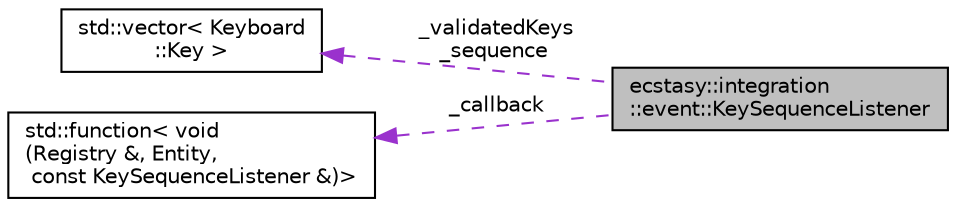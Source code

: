 digraph "ecstasy::integration::event::KeySequenceListener"
{
 // LATEX_PDF_SIZE
  edge [fontname="Helvetica",fontsize="10",labelfontname="Helvetica",labelfontsize="10"];
  node [fontname="Helvetica",fontsize="10",shape=record];
  rankdir="LR";
  Node1 [label="ecstasy::integration\l::event::KeySequenceListener",height=0.2,width=0.4,color="black", fillcolor="grey75", style="filled", fontcolor="black",tooltip="Listener of a key sequence."];
  Node2 -> Node1 [dir="back",color="darkorchid3",fontsize="10",style="dashed",label=" _validatedKeys\n_sequence" ,fontname="Helvetica"];
  Node2 [label="std::vector\< Keyboard\l::Key \>",height=0.2,width=0.4,color="black", fillcolor="white", style="filled",URL="/home/runner/work/ecstasy/ecstasy/doc/external/cppreference-doxygen-web.tag.xml$cpp/container/vector.html",tooltip=" "];
  Node3 -> Node1 [dir="back",color="darkorchid3",fontsize="10",style="dashed",label=" _callback" ,fontname="Helvetica"];
  Node3 [label="std::function\< void\l(Registry &, Entity,\l const KeySequenceListener &)\>",height=0.2,width=0.4,color="black", fillcolor="white", style="filled",URL="/home/runner/work/ecstasy/ecstasy/doc/external/cppreference-doxygen-web.tag.xml$cpp/utility/functional/function.html",tooltip=" "];
}
